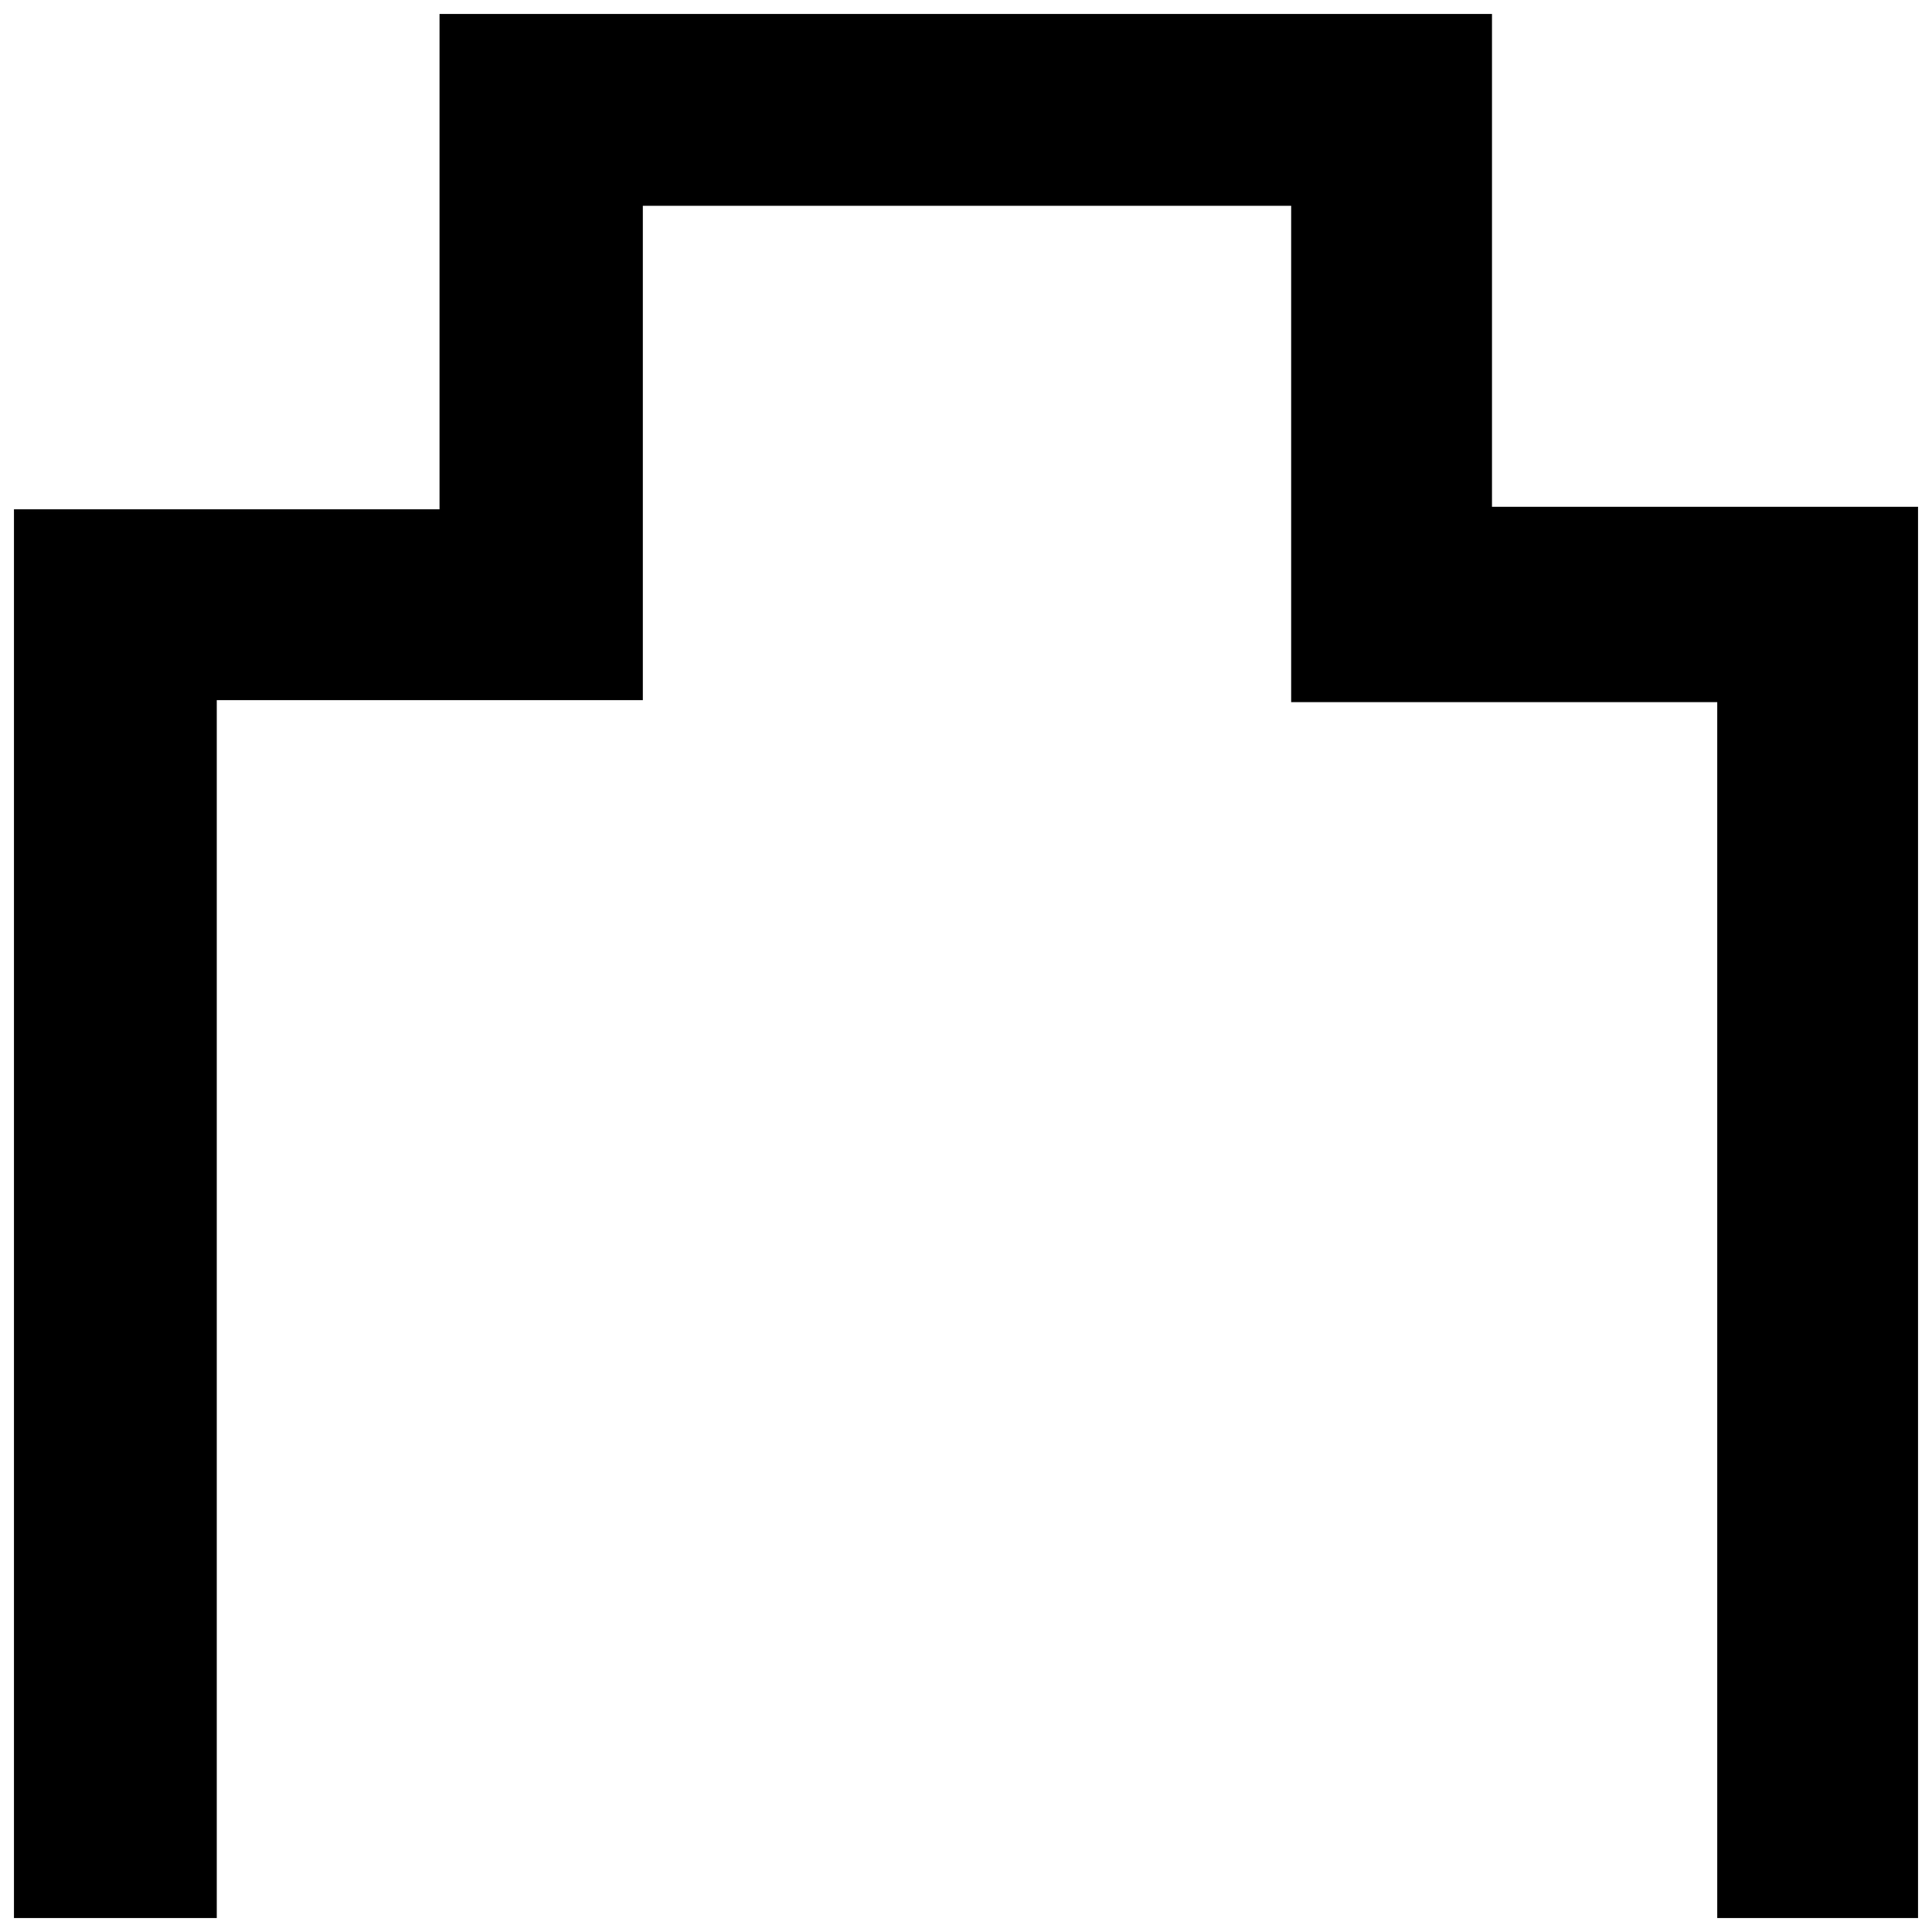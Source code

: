 


\begin{tikzpicture}[y=0.80pt, x=0.80pt, yscale=-1.0, xscale=1.0, inner sep=0pt, outer sep=0pt]
\begin{scope}[shift={(100.0,1713.0)},nonzero rule]
  \path[draw=.,fill=.,line width=1.600pt] (1886.0,273.0) --
    (1706.0,273.0) -- (1706.0,-829.0) -- (1320.0,-829.0) --
    (1320.0,-1279.0) -- (730.0,-1279.0) -- (730.0,-831.0) --
    (344.0,-831.0) -- (344.0,273.0) -- (162.0,273.0) --
    (162.0,-1002.0) -- (548.0,-1002.0) -- (548.0,-1451.0) --
    (1500.0,-1451.0) -- (1500.0,-1004.0) -- (1886.0,-1004.0) --
    (1886.0,273.0) -- cycle;
\end{scope}

\end{tikzpicture}


